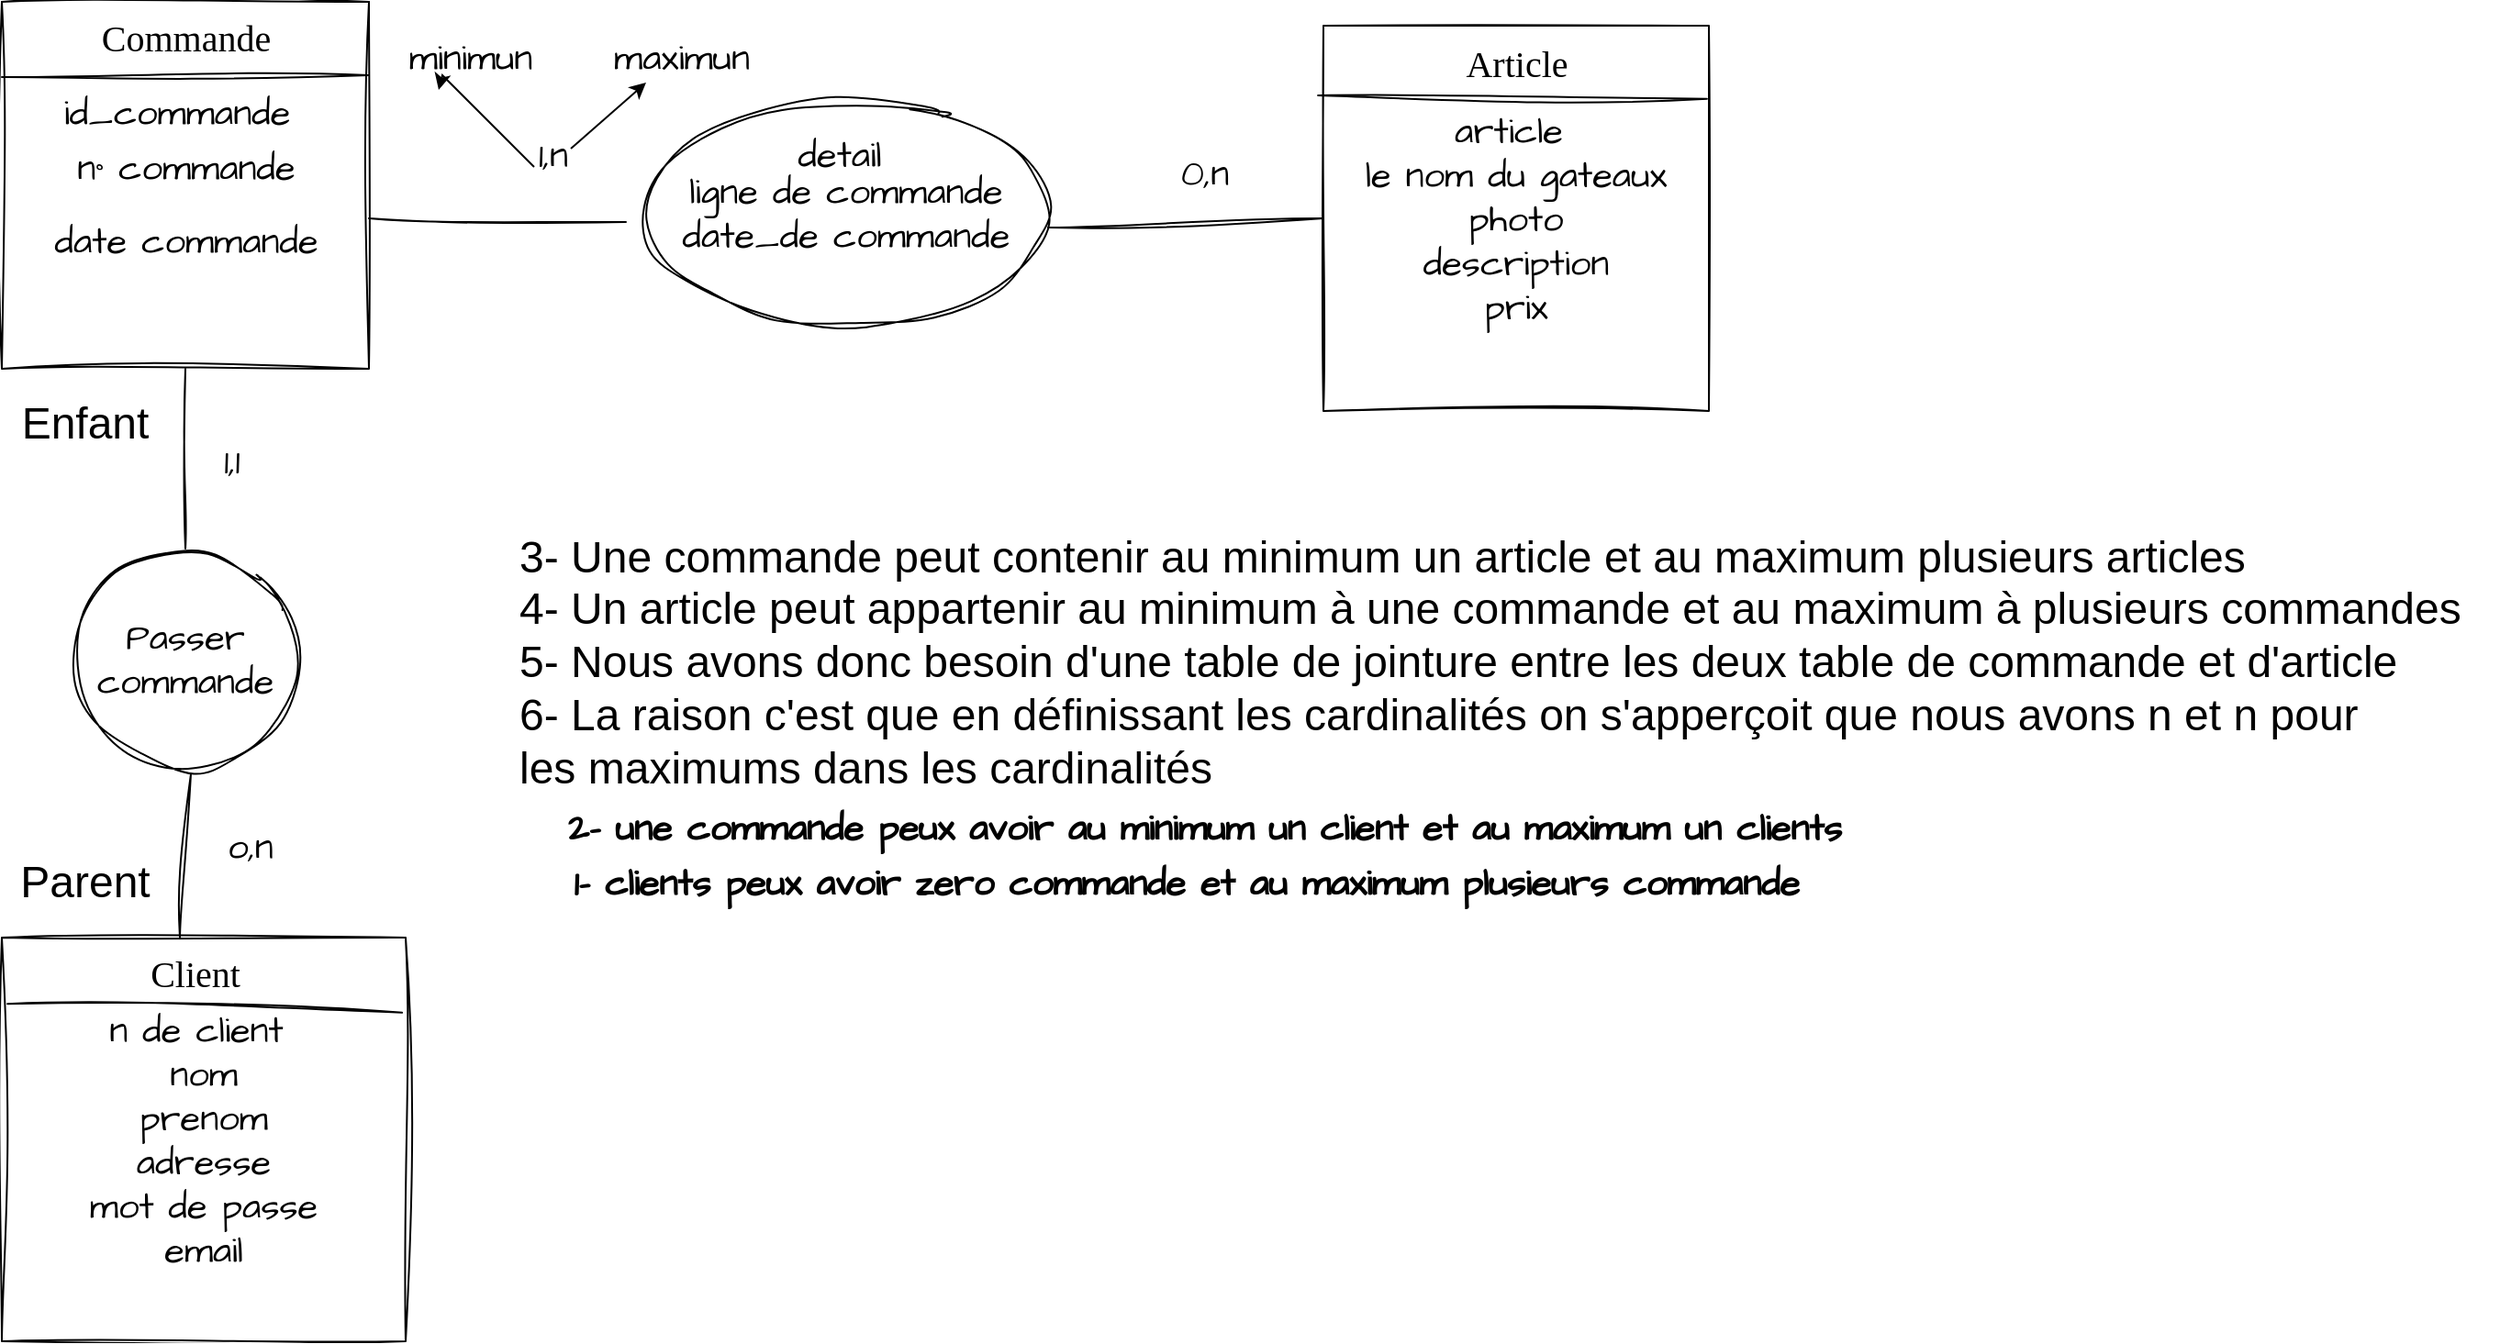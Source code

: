 <mxfile version="24.2.5" type="device">
  <diagram name="Page-1" id="lSGMDel060mrhGk9X5ky">
    <mxGraphModel dx="1434" dy="746" grid="1" gridSize="10" guides="1" tooltips="1" connect="1" arrows="1" fold="1" page="1" pageScale="1" pageWidth="827" pageHeight="1169" math="0" shadow="0">
      <root>
        <mxCell id="0" />
        <mxCell id="1" parent="0" />
        <mxCell id="gNDivGa9tHWg0lS5sGms-2" value="ligne de commande&lt;br style=&quot;border-color: var(--border-color);&quot;&gt;date_de commande" style="ellipse;whiteSpace=wrap;html=1;sketch=1;hachureGap=4;jiggle=2;curveFitting=1;fontFamily=Architects Daughter;fontSource=https%3A%2F%2Ffonts.googleapis.com%2Fcss%3Ffamily%3DArchitects%2BDaughter;fontSize=20;" parent="1" vertex="1">
          <mxGeometry x="410" y="93.5" width="220" height="123" as="geometry" />
        </mxCell>
        <mxCell id="gNDivGa9tHWg0lS5sGms-5" value="Passer commande" style="ellipse;whiteSpace=wrap;html=1;aspect=fixed;sketch=1;hachureGap=4;jiggle=2;curveFitting=1;fontFamily=Architects Daughter;fontSource=https%3A%2F%2Ffonts.googleapis.com%2Fcss%3Ffamily%3DArchitects%2BDaughter;fontSize=20;" parent="1" vertex="1">
          <mxGeometry x="100" y="338" width="120" height="120" as="geometry" />
        </mxCell>
        <mxCell id="gNDivGa9tHWg0lS5sGms-8" value="article&amp;nbsp;&lt;br&gt;le nom du gateaux&lt;br&gt;photo&lt;br&gt;description&lt;br&gt;prix" style="whiteSpace=wrap;html=1;aspect=fixed;sketch=1;hachureGap=4;jiggle=2;curveFitting=1;fontFamily=Architects Daughter;fontSource=https%3A%2F%2Ffonts.googleapis.com%2Fcss%3Ffamily%3DArchitects%2BDaughter;fontSize=20;" parent="1" vertex="1">
          <mxGeometry x="780" y="53" width="210" height="210" as="geometry" />
        </mxCell>
        <mxCell id="gNDivGa9tHWg0lS5sGms-9" value="0,n" style="text;html=1;align=center;verticalAlign=middle;resizable=0;points=[];autosize=1;strokeColor=none;fillColor=none;fontSize=20;fontFamily=Architects Daughter;" parent="1" vertex="1">
          <mxGeometry x="690" y="113" width="50" height="40" as="geometry" />
        </mxCell>
        <mxCell id="gNDivGa9tHWg0lS5sGms-10" value="1,n" style="text;html=1;align=center;verticalAlign=middle;resizable=0;points=[];autosize=1;strokeColor=none;fillColor=none;fontSize=20;fontFamily=Architects Daughter;" parent="1" vertex="1">
          <mxGeometry x="340" y="103" width="40" height="40" as="geometry" />
        </mxCell>
        <mxCell id="gNDivGa9tHWg0lS5sGms-12" value="n de client&amp;nbsp;&lt;br&gt;nom &lt;br&gt;prenom&lt;br&gt;adresse&lt;br&gt;mot de passe&lt;br&gt;email" style="whiteSpace=wrap;html=1;aspect=fixed;sketch=1;hachureGap=4;jiggle=2;curveFitting=1;fontFamily=Architects Daughter;fontSource=https%3A%2F%2Ffonts.googleapis.com%2Fcss%3Ffamily%3DArchitects%2BDaughter;fontSize=20;" parent="1" vertex="1">
          <mxGeometry x="60" y="550" width="220" height="220" as="geometry" />
        </mxCell>
        <mxCell id="gNDivGa9tHWg0lS5sGms-13" value="1,1" style="text;html=1;align=center;verticalAlign=middle;resizable=0;points=[];autosize=1;strokeColor=none;fillColor=none;fontSize=20;fontFamily=Architects Daughter;" parent="1" vertex="1">
          <mxGeometry x="170" y="270" width="30" height="40" as="geometry" />
        </mxCell>
        <mxCell id="gNDivGa9tHWg0lS5sGms-14" value="o,n" style="text;html=1;align=center;verticalAlign=middle;resizable=0;points=[];autosize=1;strokeColor=none;fillColor=none;fontSize=20;fontFamily=Architects Daughter;" parent="1" vertex="1">
          <mxGeometry x="170" y="480" width="50" height="40" as="geometry" />
        </mxCell>
        <mxCell id="gNDivGa9tHWg0lS5sGms-15" value="detail&amp;nbsp;" style="text;html=1;align=center;verticalAlign=middle;resizable=0;points=[];autosize=1;strokeColor=none;fillColor=none;fontSize=20;fontFamily=Architects Daughter;" parent="1" vertex="1">
          <mxGeometry x="480" y="103" width="80" height="40" as="geometry" />
        </mxCell>
        <mxCell id="7TsIwmwxhWzD52rrkzcq-5" value="" style="endArrow=none;html=1;rounded=0;sketch=1;hachureGap=4;jiggle=2;curveFitting=1;fontFamily=Architects Daughter;fontSource=https%3A%2F%2Ffonts.googleapis.com%2Fcss%3Ffamily%3DArchitects%2BDaughter;fontSize=16;" parent="1" edge="1">
          <mxGeometry width="50" height="50" relative="1" as="geometry">
            <mxPoint x="260" y="158" as="sourcePoint" />
            <mxPoint x="400" y="160" as="targetPoint" />
          </mxGeometry>
        </mxCell>
        <mxCell id="7TsIwmwxhWzD52rrkzcq-6" value="" style="endArrow=none;html=1;rounded=0;sketch=1;hachureGap=4;jiggle=2;curveFitting=1;fontFamily=Architects Daughter;fontSource=https%3A%2F%2Ffonts.googleapis.com%2Fcss%3Ffamily%3DArchitects%2BDaughter;fontSize=16;entryX=0;entryY=0.5;entryDx=0;entryDy=0;" parent="1" target="gNDivGa9tHWg0lS5sGms-8" edge="1">
          <mxGeometry width="50" height="50" relative="1" as="geometry">
            <mxPoint x="630" y="163" as="sourcePoint" />
            <mxPoint x="680" y="113" as="targetPoint" />
          </mxGeometry>
        </mxCell>
        <mxCell id="7TsIwmwxhWzD52rrkzcq-7" value="" style="endArrow=none;html=1;rounded=0;sketch=1;hachureGap=4;jiggle=2;curveFitting=1;fontFamily=Architects Daughter;fontSource=https%3A%2F%2Ffonts.googleapis.com%2Fcss%3Ffamily%3DArchitects%2BDaughter;fontSize=16;exitX=0.5;exitY=0;exitDx=0;exitDy=0;" parent="1" source="gNDivGa9tHWg0lS5sGms-5" edge="1">
          <mxGeometry width="50" height="50" relative="1" as="geometry">
            <mxPoint x="110" y="290" as="sourcePoint" />
            <mxPoint x="160" y="240" as="targetPoint" />
          </mxGeometry>
        </mxCell>
        <mxCell id="7TsIwmwxhWzD52rrkzcq-8" value="" style="endArrow=none;html=1;rounded=0;sketch=1;hachureGap=4;jiggle=2;curveFitting=1;fontFamily=Architects Daughter;fontSource=https%3A%2F%2Ffonts.googleapis.com%2Fcss%3Ffamily%3DArchitects%2BDaughter;fontSize=16;exitX=0.473;exitY=-0.014;exitDx=0;exitDy=0;exitPerimeter=0;" parent="1" edge="1">
          <mxGeometry width="50" height="50" relative="1" as="geometry">
            <mxPoint x="157.03" y="550.0" as="sourcePoint" />
            <mxPoint x="162.97" y="461.08" as="targetPoint" />
          </mxGeometry>
        </mxCell>
        <mxCell id="7TsIwmwxhWzD52rrkzcq-9" value="" style="swimlane;startSize=0;sketch=1;hachureGap=4;jiggle=2;curveFitting=1;fontFamily=Architects Daughter;fontSource=https%3A%2F%2Ffonts.googleapis.com%2Fcss%3Ffamily%3DArchitects%2BDaughter;fontSize=20;" parent="1" vertex="1">
          <mxGeometry x="60" y="40" width="200" height="200" as="geometry" />
        </mxCell>
        <mxCell id="7TsIwmwxhWzD52rrkzcq-10" value="&lt;font face=&quot;Comic Sans MS&quot;&gt;Commande&lt;/font&gt;" style="text;html=1;align=center;verticalAlign=middle;resizable=0;points=[];autosize=1;strokeColor=none;fillColor=none;fontSize=20;fontFamily=Architects Daughter;" parent="7TsIwmwxhWzD52rrkzcq-9" vertex="1">
          <mxGeometry x="40" width="120" height="40" as="geometry" />
        </mxCell>
        <mxCell id="7TsIwmwxhWzD52rrkzcq-11" value="id_commande" style="text;html=1;align=center;verticalAlign=middle;resizable=0;points=[];autosize=1;strokeColor=none;fillColor=none;fontSize=20;fontFamily=Architects Daughter;" parent="7TsIwmwxhWzD52rrkzcq-9" vertex="1">
          <mxGeometry x="20" y="40" width="150" height="40" as="geometry" />
        </mxCell>
        <mxCell id="7TsIwmwxhWzD52rrkzcq-13" value="date commande" style="text;html=1;align=center;verticalAlign=middle;resizable=0;points=[];autosize=1;strokeColor=none;fillColor=none;fontSize=20;fontFamily=Architects Daughter;" parent="7TsIwmwxhWzD52rrkzcq-9" vertex="1">
          <mxGeometry x="15" y="110" width="170" height="40" as="geometry" />
        </mxCell>
        <mxCell id="7TsIwmwxhWzD52rrkzcq-12" value="n° commande" style="text;html=1;align=center;verticalAlign=middle;resizable=0;points=[];autosize=1;strokeColor=none;fillColor=none;fontSize=20;fontFamily=Architects Daughter;" parent="7TsIwmwxhWzD52rrkzcq-9" vertex="1">
          <mxGeometry x="30" y="70" width="140" height="40" as="geometry" />
        </mxCell>
        <mxCell id="7TsIwmwxhWzD52rrkzcq-14" value="&lt;font face=&quot;Comic Sans MS&quot;&gt;Client&lt;/font&gt;" style="text;html=1;align=center;verticalAlign=middle;resizable=0;points=[];autosize=1;strokeColor=none;fillColor=none;fontSize=20;fontFamily=Architects Daughter;" parent="1" vertex="1">
          <mxGeometry x="125" y="550" width="80" height="40" as="geometry" />
        </mxCell>
        <mxCell id="7TsIwmwxhWzD52rrkzcq-15" value="&lt;font face=&quot;Comic Sans MS&quot;&gt;Article&lt;/font&gt;" style="text;html=1;align=center;verticalAlign=middle;resizable=0;points=[];autosize=1;strokeColor=none;fillColor=none;fontSize=20;fontFamily=Architects Daughter;" parent="1" vertex="1">
          <mxGeometry x="840" y="53.5" width="90" height="40" as="geometry" />
        </mxCell>
        <mxCell id="7TsIwmwxhWzD52rrkzcq-16" value="" style="endArrow=none;html=1;rounded=0;sketch=1;hachureGap=4;jiggle=2;curveFitting=1;fontFamily=Architects Daughter;fontSource=https%3A%2F%2Ffonts.googleapis.com%2Fcss%3Ffamily%3DArchitects%2BDaughter;fontSize=16;entryX=1;entryY=0.2;entryDx=0;entryDy=0;entryPerimeter=0;exitX=0;exitY=0.205;exitDx=0;exitDy=0;exitPerimeter=0;" parent="1" source="7TsIwmwxhWzD52rrkzcq-9" target="7TsIwmwxhWzD52rrkzcq-9" edge="1">
          <mxGeometry width="50" height="50" relative="1" as="geometry">
            <mxPoint x="140" y="110" as="sourcePoint" />
            <mxPoint x="190" y="60" as="targetPoint" />
          </mxGeometry>
        </mxCell>
        <mxCell id="7TsIwmwxhWzD52rrkzcq-17" value="" style="endArrow=none;html=1;rounded=0;sketch=1;hachureGap=4;jiggle=2;curveFitting=1;fontFamily=Architects Daughter;fontSource=https%3A%2F%2Ffonts.googleapis.com%2Fcss%3Ffamily%3DArchitects%2BDaughter;fontSize=16;entryX=0.995;entryY=0.19;entryDx=0;entryDy=0;entryPerimeter=0;exitX=-0.014;exitY=0.181;exitDx=0;exitDy=0;exitPerimeter=0;" parent="1" source="gNDivGa9tHWg0lS5sGms-8" target="gNDivGa9tHWg0lS5sGms-8" edge="1">
          <mxGeometry width="50" height="50" relative="1" as="geometry">
            <mxPoint x="900" y="120" as="sourcePoint" />
            <mxPoint x="950" y="70" as="targetPoint" />
          </mxGeometry>
        </mxCell>
        <mxCell id="7TsIwmwxhWzD52rrkzcq-18" value="" style="endArrow=none;html=1;rounded=0;sketch=1;hachureGap=4;jiggle=2;curveFitting=1;fontFamily=Architects Daughter;fontSource=https%3A%2F%2Ffonts.googleapis.com%2Fcss%3Ffamily%3DArchitects%2BDaughter;fontSize=16;exitX=0.014;exitY=0.164;exitDx=0;exitDy=0;exitPerimeter=0;entryX=0.991;entryY=0.186;entryDx=0;entryDy=0;entryPerimeter=0;" parent="1" source="gNDivGa9tHWg0lS5sGms-12" target="gNDivGa9tHWg0lS5sGms-12" edge="1">
          <mxGeometry width="50" height="50" relative="1" as="geometry">
            <mxPoint x="210" y="610" as="sourcePoint" />
            <mxPoint x="260" y="560" as="targetPoint" />
          </mxGeometry>
        </mxCell>
        <mxCell id="TVGNwLvtVS7QPymmqh1n-1" value="minimun" style="text;html=1;align=center;verticalAlign=middle;resizable=0;points=[];autosize=1;strokeColor=none;fillColor=none;fontSize=20;fontFamily=Architects Daughter;" parent="1" vertex="1">
          <mxGeometry x="270" y="50" width="90" height="40" as="geometry" />
        </mxCell>
        <mxCell id="TVGNwLvtVS7QPymmqh1n-2" value="maximun" style="text;html=1;align=center;verticalAlign=middle;resizable=0;points=[];autosize=1;strokeColor=none;fillColor=none;fontSize=20;fontFamily=Architects Daughter;" parent="1" vertex="1">
          <mxGeometry x="380" y="50" width="100" height="40" as="geometry" />
        </mxCell>
        <mxCell id="pELDrgR3qPPS9pyE_b0d-1" value="" style="endArrow=classic;html=1;rounded=0;entryX=0.311;entryY=0.95;entryDx=0;entryDy=0;entryPerimeter=0;exitX=0.25;exitY=0.675;exitDx=0;exitDy=0;exitPerimeter=0;" parent="1" source="gNDivGa9tHWg0lS5sGms-10" target="TVGNwLvtVS7QPymmqh1n-1" edge="1">
          <mxGeometry width="50" height="50" relative="1" as="geometry">
            <mxPoint x="340" y="120" as="sourcePoint" />
            <mxPoint x="860" y="410" as="targetPoint" />
            <Array as="points">
              <mxPoint x="300" y="80" />
            </Array>
          </mxGeometry>
        </mxCell>
        <mxCell id="pELDrgR3qPPS9pyE_b0d-2" value="" style="endArrow=classic;html=1;rounded=0;entryX=0.31;entryY=0.85;entryDx=0;entryDy=0;entryPerimeter=0;" parent="1" target="TVGNwLvtVS7QPymmqh1n-2" edge="1">
          <mxGeometry width="50" height="50" relative="1" as="geometry">
            <mxPoint x="370" y="120" as="sourcePoint" />
            <mxPoint x="308" y="98" as="targetPoint" />
          </mxGeometry>
        </mxCell>
        <mxCell id="pELDrgR3qPPS9pyE_b0d-3" value="&lt;font style=&quot;font-size: 24px;&quot;&gt;3- Une commande peut contenir au minimum un article et au maximum plusieurs articles&amp;nbsp;&lt;br&gt;4- Un article peut appartenir au minimum à une commande et au maximum à plusieurs commandes&lt;br&gt;5- Nous avons donc besoin d&#39;une table de jointure entre les deux table de commande et d&#39;article&lt;br&gt;6- La raison c&#39;est que en définissant les cardinalités on s&#39;apperçoit que nous avons n et n pour &lt;br&gt;les maximums dans les cardinalités&amp;nbsp;&lt;br&gt;&lt;/font&gt;" style="text;html=1;align=left;verticalAlign=middle;resizable=0;points=[];autosize=1;strokeColor=none;fillColor=none;" parent="1" vertex="1">
          <mxGeometry x="340" y="320" width="1080" height="160" as="geometry" />
        </mxCell>
        <mxCell id="pELDrgR3qPPS9pyE_b0d-4" value="&lt;font style=&quot;font-size: 24px;&quot;&gt;Parent&lt;/font&gt;" style="text;html=1;align=center;verticalAlign=middle;resizable=0;points=[];autosize=1;strokeColor=none;fillColor=none;" parent="1" vertex="1">
          <mxGeometry x="60" y="500" width="90" height="40" as="geometry" />
        </mxCell>
        <mxCell id="pELDrgR3qPPS9pyE_b0d-11" value="&lt;font style=&quot;font-size: 24px;&quot;&gt;Enfant&lt;/font&gt;" style="text;html=1;align=center;verticalAlign=middle;resizable=0;points=[];autosize=1;strokeColor=none;fillColor=none;" parent="1" vertex="1">
          <mxGeometry x="60" y="250" width="90" height="40" as="geometry" />
        </mxCell>
        <mxCell id="V4QUXz4G8raBZ9gq7s0O-1" value="&lt;b&gt;2- une commande peux avoir au minimum un client et au maximum un clients&lt;/b&gt;" style="text;html=1;align=center;verticalAlign=middle;resizable=0;points=[];autosize=1;strokeColor=none;fillColor=none;fontSize=20;fontFamily=Architects Daughter;" parent="1" vertex="1">
          <mxGeometry x="355" y="470" width="720" height="40" as="geometry" />
        </mxCell>
        <mxCell id="V4QUXz4G8raBZ9gq7s0O-2" value="&lt;b&gt;1- clients peux avoir zero commande et au maximum plusieurs commande&lt;/b&gt;" style="text;html=1;align=center;verticalAlign=middle;resizable=0;points=[];autosize=1;strokeColor=none;fillColor=none;fontSize=20;fontFamily=Architects Daughter;" parent="1" vertex="1">
          <mxGeometry x="360" y="500" width="690" height="40" as="geometry" />
        </mxCell>
      </root>
    </mxGraphModel>
  </diagram>
</mxfile>
